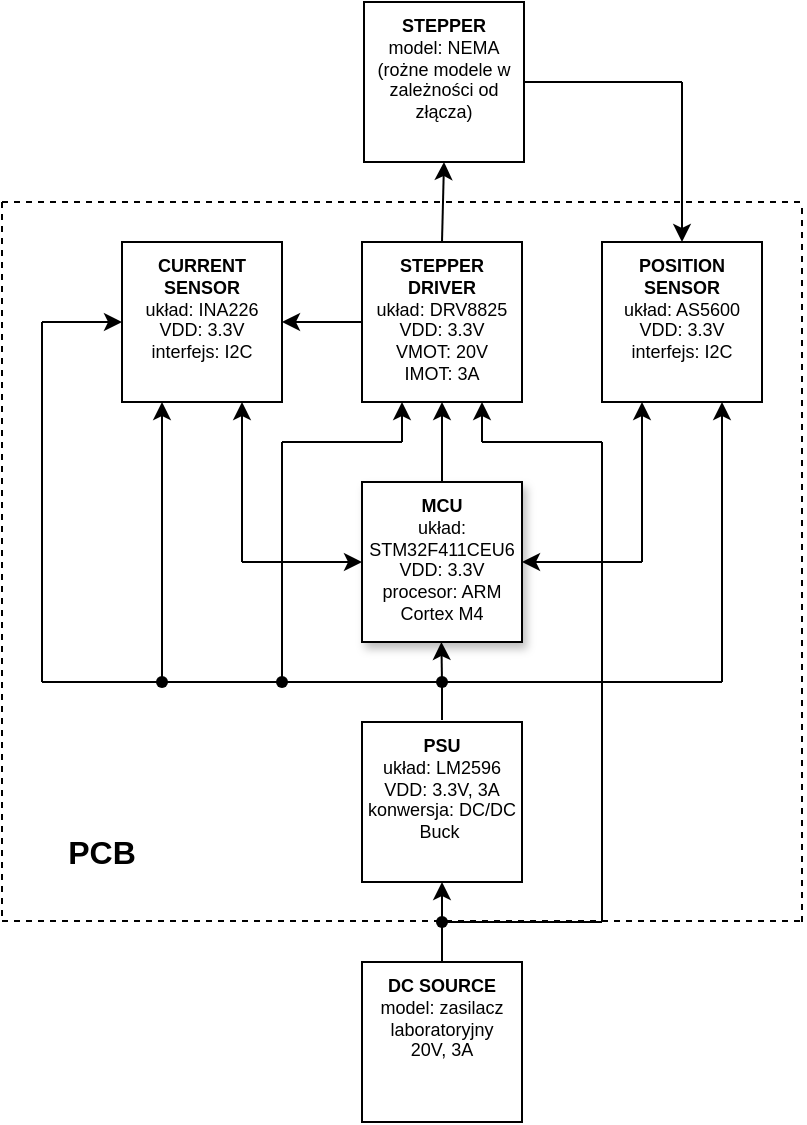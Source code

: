 <mxfile version="28.2.8">
  <diagram name="Page-1" id="fgdxnOUbTS7Dymz_XrVz">
    <mxGraphModel dx="1296" dy="723" grid="1" gridSize="10" guides="1" tooltips="1" connect="1" arrows="1" fold="1" page="1" pageScale="1" pageWidth="1169" pageHeight="827" math="0" shadow="0">
      <root>
        <mxCell id="0" />
        <mxCell id="1" parent="0" />
        <mxCell id="eZCBigL6QI-hlpWxIZAx-1" value="&lt;div&gt;&lt;b&gt;MCU&lt;/b&gt;&lt;/div&gt;&lt;div&gt;układ: STM32F411CEU6&lt;/div&gt;&lt;div&gt;VDD: 3.3V&lt;/div&gt;&lt;div&gt;procesor: ARM Cortex M4&lt;/div&gt;" style="rounded=0;whiteSpace=wrap;html=1;glass=0;shadow=1;fontSize=9;align=center;verticalAlign=top;" vertex="1" parent="1">
          <mxGeometry x="520" y="320" width="80" height="80" as="geometry" />
        </mxCell>
        <mxCell id="eZCBigL6QI-hlpWxIZAx-2" value="&lt;div&gt;&lt;b&gt;STEPPER DRIVER&lt;/b&gt;&lt;/div&gt;&lt;div&gt;układ: DRV8825&lt;/div&gt;&lt;div&gt;VDD: 3.3V&lt;/div&gt;&lt;div&gt;VMOT: 20V&lt;/div&gt;&lt;div&gt;IMOT: 3A&lt;/div&gt;" style="rounded=0;whiteSpace=wrap;html=1;fontSize=9;align=center;verticalAlign=top;" vertex="1" parent="1">
          <mxGeometry x="520" y="200" width="80" height="80" as="geometry" />
        </mxCell>
        <mxCell id="eZCBigL6QI-hlpWxIZAx-3" value="&lt;div&gt;&lt;b&gt;POSITION SENSOR&lt;/b&gt;&lt;/div&gt;&lt;div&gt;układ: AS5600&lt;/div&gt;&lt;div&gt;VDD: 3.3V&lt;/div&gt;&lt;div&gt;interfejs: I2C&lt;/div&gt;" style="rounded=0;whiteSpace=wrap;html=1;fontSize=9;align=center;verticalAlign=top;" vertex="1" parent="1">
          <mxGeometry x="640" y="200" width="80" height="80" as="geometry" />
        </mxCell>
        <mxCell id="eZCBigL6QI-hlpWxIZAx-4" value="&lt;div&gt;&lt;b&gt;PSU&lt;/b&gt;&lt;/div&gt;&lt;div&gt;układ: LM2596&lt;/div&gt;&lt;div&gt;VDD: 3.3V, 3A&lt;/div&gt;&lt;div&gt;konwersja: DC/DC Buck&amp;nbsp;&lt;/div&gt;&lt;div&gt;&lt;br&gt;&lt;/div&gt;" style="rounded=0;whiteSpace=wrap;html=1;fontSize=9;align=center;verticalAlign=top;" vertex="1" parent="1">
          <mxGeometry x="520" y="440" width="80" height="80" as="geometry" />
        </mxCell>
        <mxCell id="eZCBigL6QI-hlpWxIZAx-5" value="" style="endArrow=none;html=1;rounded=0;exitX=0.5;exitY=0;exitDx=0;exitDy=0;fontSize=9;align=center;verticalAlign=top;" edge="1" parent="1" source="eZCBigL6QI-hlpWxIZAx-4">
          <mxGeometry width="50" height="50" relative="1" as="geometry">
            <mxPoint x="630" y="400" as="sourcePoint" />
            <mxPoint x="560" y="440" as="targetPoint" />
          </mxGeometry>
        </mxCell>
        <mxCell id="eZCBigL6QI-hlpWxIZAx-6" value="" style="endArrow=none;html=1;rounded=0;fontSize=9;align=center;verticalAlign=top;" edge="1" parent="1">
          <mxGeometry width="50" height="50" relative="1" as="geometry">
            <mxPoint x="560" y="420" as="sourcePoint" />
            <mxPoint x="700" y="420" as="targetPoint" />
          </mxGeometry>
        </mxCell>
        <mxCell id="eZCBigL6QI-hlpWxIZAx-7" value="" style="endArrow=none;html=1;rounded=0;fontSize=9;align=center;verticalAlign=top;" edge="1" parent="1" source="eZCBigL6QI-hlpWxIZAx-32">
          <mxGeometry width="50" height="50" relative="1" as="geometry">
            <mxPoint x="560" y="440" as="sourcePoint" />
            <mxPoint x="400" y="420" as="targetPoint" />
          </mxGeometry>
        </mxCell>
        <mxCell id="eZCBigL6QI-hlpWxIZAx-8" value="" style="endArrow=classic;html=1;rounded=0;entryX=0.5;entryY=1;entryDx=0;entryDy=0;fontSize=9;align=center;verticalAlign=top;" edge="1" parent="1" source="eZCBigL6QI-hlpWxIZAx-38">
          <mxGeometry width="50" height="50" relative="1" as="geometry">
            <mxPoint x="559.71" y="440" as="sourcePoint" />
            <mxPoint x="559.71" y="400" as="targetPoint" />
          </mxGeometry>
        </mxCell>
        <mxCell id="eZCBigL6QI-hlpWxIZAx-9" value="&lt;div&gt;&lt;b&gt;CURRENT SENSOR&lt;/b&gt;&lt;/div&gt;&lt;div&gt;układ: INA226&lt;/div&gt;&lt;div&gt;VDD: 3.3V&lt;/div&gt;&lt;div&gt;interfejs: I2C&lt;/div&gt;" style="whiteSpace=wrap;html=1;aspect=fixed;fontSize=9;align=center;verticalAlign=top;" vertex="1" parent="1">
          <mxGeometry x="400" y="200" width="80" height="80" as="geometry" />
        </mxCell>
        <mxCell id="eZCBigL6QI-hlpWxIZAx-10" value="" style="endArrow=none;html=1;rounded=0;fontSize=9;align=center;verticalAlign=top;" edge="1" parent="1">
          <mxGeometry width="50" height="50" relative="1" as="geometry">
            <mxPoint x="360" y="420" as="sourcePoint" />
            <mxPoint x="400" y="420" as="targetPoint" />
          </mxGeometry>
        </mxCell>
        <mxCell id="eZCBigL6QI-hlpWxIZAx-11" value="" style="endArrow=none;html=1;rounded=0;fontSize=9;align=center;verticalAlign=top;" edge="1" parent="1">
          <mxGeometry width="50" height="50" relative="1" as="geometry">
            <mxPoint x="360" y="420" as="sourcePoint" />
            <mxPoint x="360" y="240" as="targetPoint" />
          </mxGeometry>
        </mxCell>
        <mxCell id="eZCBigL6QI-hlpWxIZAx-12" value="" style="endArrow=classic;html=1;rounded=0;entryX=0;entryY=0.5;entryDx=0;entryDy=0;fontSize=9;align=center;verticalAlign=top;" edge="1" parent="1" target="eZCBigL6QI-hlpWxIZAx-9">
          <mxGeometry width="50" height="50" relative="1" as="geometry">
            <mxPoint x="360" y="240" as="sourcePoint" />
            <mxPoint x="330" y="190" as="targetPoint" />
          </mxGeometry>
        </mxCell>
        <mxCell id="eZCBigL6QI-hlpWxIZAx-13" value="&lt;div&gt;&lt;b&gt;STEPPER&lt;/b&gt;&lt;/div&gt;&lt;div&gt;model: NEMA (rożne modele w zależności od złącza)&lt;/div&gt;" style="rounded=0;whiteSpace=wrap;html=1;fontSize=9;align=center;verticalAlign=top;" vertex="1" parent="1">
          <mxGeometry x="521" y="80" width="80" height="80" as="geometry" />
        </mxCell>
        <mxCell id="eZCBigL6QI-hlpWxIZAx-14" value="&lt;div&gt;&lt;b&gt;DC SOURCE&lt;/b&gt;&lt;/div&gt;&lt;div&gt;model: zasilacz laboratoryjny&lt;/div&gt;&lt;div&gt;20V, 3A&lt;/div&gt;" style="rounded=0;whiteSpace=wrap;html=1;fontSize=9;align=center;verticalAlign=top;" vertex="1" parent="1">
          <mxGeometry x="520" y="560" width="80" height="80" as="geometry" />
        </mxCell>
        <mxCell id="eZCBigL6QI-hlpWxIZAx-15" value="" style="endArrow=classic;html=1;rounded=0;entryX=0.5;entryY=1;entryDx=0;entryDy=0;fontSize=9;align=center;verticalAlign=top;" edge="1" parent="1" target="eZCBigL6QI-hlpWxIZAx-4">
          <mxGeometry width="50" height="50" relative="1" as="geometry">
            <mxPoint x="560" y="540" as="sourcePoint" />
            <mxPoint x="590" y="540" as="targetPoint" />
          </mxGeometry>
        </mxCell>
        <mxCell id="eZCBigL6QI-hlpWxIZAx-16" value="" style="endArrow=none;html=1;rounded=0;fontSize=9;align=center;verticalAlign=top;" edge="1" parent="1">
          <mxGeometry width="50" height="50" relative="1" as="geometry">
            <mxPoint x="560" y="540" as="sourcePoint" />
            <mxPoint x="640" y="540" as="targetPoint" />
          </mxGeometry>
        </mxCell>
        <mxCell id="eZCBigL6QI-hlpWxIZAx-17" value="" style="endArrow=classic;html=1;rounded=0;entryX=0.75;entryY=1;entryDx=0;entryDy=0;fontSize=9;align=center;verticalAlign=top;" edge="1" parent="1" target="eZCBigL6QI-hlpWxIZAx-3">
          <mxGeometry width="50" height="50" relative="1" as="geometry">
            <mxPoint x="700" y="420" as="sourcePoint" />
            <mxPoint x="690.0" y="280" as="targetPoint" />
            <Array as="points">
              <mxPoint x="700" y="310" />
            </Array>
          </mxGeometry>
        </mxCell>
        <mxCell id="eZCBigL6QI-hlpWxIZAx-18" value="" style="endArrow=none;html=1;rounded=0;fontSize=9;align=center;verticalAlign=top;" edge="1" parent="1">
          <mxGeometry width="50" height="50" relative="1" as="geometry">
            <mxPoint x="640" y="430" as="sourcePoint" />
            <mxPoint x="640" y="300" as="targetPoint" />
          </mxGeometry>
        </mxCell>
        <mxCell id="eZCBigL6QI-hlpWxIZAx-19" value="" style="endArrow=none;html=1;rounded=0;fontSize=9;align=center;verticalAlign=top;" edge="1" parent="1">
          <mxGeometry width="50" height="50" relative="1" as="geometry">
            <mxPoint x="580" y="300" as="sourcePoint" />
            <mxPoint x="640" y="300" as="targetPoint" />
          </mxGeometry>
        </mxCell>
        <mxCell id="eZCBigL6QI-hlpWxIZAx-20" value="" style="endArrow=classic;html=1;rounded=0;entryX=0.5;entryY=1;entryDx=0;entryDy=0;exitX=0.25;exitY=0;exitDx=0;exitDy=0;fontSize=9;align=center;verticalAlign=top;" edge="1" parent="1" source="eZCBigL6QI-hlpWxIZAx-1" target="eZCBigL6QI-hlpWxIZAx-2">
          <mxGeometry width="50" height="50" relative="1" as="geometry">
            <mxPoint x="580" y="380" as="sourcePoint" />
            <mxPoint x="630" y="330" as="targetPoint" />
            <Array as="points">
              <mxPoint x="560" y="320" />
            </Array>
          </mxGeometry>
        </mxCell>
        <mxCell id="eZCBigL6QI-hlpWxIZAx-21" value="" style="endArrow=classic;html=1;rounded=0;entryX=1;entryY=0.5;entryDx=0;entryDy=0;exitX=0;exitY=0.5;exitDx=0;exitDy=0;fontSize=9;align=center;verticalAlign=top;" edge="1" parent="1" source="eZCBigL6QI-hlpWxIZAx-2" target="eZCBigL6QI-hlpWxIZAx-9">
          <mxGeometry width="50" height="50" relative="1" as="geometry">
            <mxPoint x="580" y="370" as="sourcePoint" />
            <mxPoint x="630" y="320" as="targetPoint" />
          </mxGeometry>
        </mxCell>
        <mxCell id="eZCBigL6QI-hlpWxIZAx-22" value="" style="endArrow=classic;html=1;rounded=0;entryX=0.75;entryY=1;entryDx=0;entryDy=0;fontSize=9;align=center;verticalAlign=top;" edge="1" parent="1" target="eZCBigL6QI-hlpWxIZAx-2">
          <mxGeometry width="50" height="50" relative="1" as="geometry">
            <mxPoint x="580" y="300" as="sourcePoint" />
            <mxPoint x="630" y="280" as="targetPoint" />
          </mxGeometry>
        </mxCell>
        <mxCell id="eZCBigL6QI-hlpWxIZAx-23" value="" style="endArrow=none;html=1;rounded=0;exitX=1;exitY=0.5;exitDx=0;exitDy=0;fontSize=9;align=center;verticalAlign=top;" edge="1" parent="1" source="eZCBigL6QI-hlpWxIZAx-13">
          <mxGeometry width="50" height="50" relative="1" as="geometry">
            <mxPoint x="580" y="260" as="sourcePoint" />
            <mxPoint x="680" y="120" as="targetPoint" />
          </mxGeometry>
        </mxCell>
        <mxCell id="eZCBigL6QI-hlpWxIZAx-24" value="" style="endArrow=classic;html=1;rounded=0;entryX=0.5;entryY=0;entryDx=0;entryDy=0;fontSize=9;align=center;verticalAlign=top;" edge="1" parent="1" target="eZCBigL6QI-hlpWxIZAx-3">
          <mxGeometry width="50" height="50" relative="1" as="geometry">
            <mxPoint x="680" y="120" as="sourcePoint" />
            <mxPoint x="630" y="210" as="targetPoint" />
          </mxGeometry>
        </mxCell>
        <mxCell id="eZCBigL6QI-hlpWxIZAx-25" value="" style="endArrow=classic;html=1;rounded=0;entryX=0.25;entryY=1;entryDx=0;entryDy=0;fontSize=9;align=center;verticalAlign=top;" edge="1" parent="1" target="eZCBigL6QI-hlpWxIZAx-2">
          <mxGeometry width="50" height="50" relative="1" as="geometry">
            <mxPoint x="540" y="300" as="sourcePoint" />
            <mxPoint x="630" y="330" as="targetPoint" />
          </mxGeometry>
        </mxCell>
        <mxCell id="eZCBigL6QI-hlpWxIZAx-26" value="" style="endArrow=none;html=1;rounded=0;fontSize=9;align=center;verticalAlign=top;" edge="1" parent="1">
          <mxGeometry width="50" height="50" relative="1" as="geometry">
            <mxPoint x="640" y="540" as="sourcePoint" />
            <mxPoint x="640" y="430" as="targetPoint" />
          </mxGeometry>
        </mxCell>
        <mxCell id="eZCBigL6QI-hlpWxIZAx-27" value="" style="endArrow=none;html=1;rounded=0;fontSize=9;align=center;verticalAlign=top;" edge="1" parent="1">
          <mxGeometry width="50" height="50" relative="1" as="geometry">
            <mxPoint x="480" y="300" as="sourcePoint" />
            <mxPoint x="540" y="300" as="targetPoint" />
          </mxGeometry>
        </mxCell>
        <mxCell id="eZCBigL6QI-hlpWxIZAx-28" value="" style="endArrow=none;html=1;rounded=0;fontSize=9;align=center;verticalAlign=top;" edge="1" parent="1" source="eZCBigL6QI-hlpWxIZAx-40">
          <mxGeometry width="50" height="50" relative="1" as="geometry">
            <mxPoint x="480" y="440" as="sourcePoint" />
            <mxPoint x="480" y="300" as="targetPoint" />
          </mxGeometry>
        </mxCell>
        <mxCell id="eZCBigL6QI-hlpWxIZAx-29" value="" style="endArrow=none;html=1;rounded=0;fontSize=9;align=center;verticalAlign=top;" edge="1" parent="1" source="eZCBigL6QI-hlpWxIZAx-38" target="eZCBigL6QI-hlpWxIZAx-40">
          <mxGeometry width="50" height="50" relative="1" as="geometry">
            <mxPoint x="560" y="440" as="sourcePoint" />
            <mxPoint x="400" y="440" as="targetPoint" />
          </mxGeometry>
        </mxCell>
        <mxCell id="eZCBigL6QI-hlpWxIZAx-30" value="" style="endArrow=classic;html=1;rounded=0;entryX=0.25;entryY=1;entryDx=0;entryDy=0;exitX=0.502;exitY=0.362;exitDx=0;exitDy=0;exitPerimeter=0;fontSize=9;align=center;verticalAlign=top;" edge="1" parent="1" source="eZCBigL6QI-hlpWxIZAx-32" target="eZCBigL6QI-hlpWxIZAx-9">
          <mxGeometry width="50" height="50" relative="1" as="geometry">
            <mxPoint x="420" y="440" as="sourcePoint" />
            <mxPoint x="580" y="340" as="targetPoint" />
          </mxGeometry>
        </mxCell>
        <mxCell id="eZCBigL6QI-hlpWxIZAx-31" value="" style="endArrow=none;html=1;rounded=0;fontSize=9;align=center;verticalAlign=top;" edge="1" parent="1" source="eZCBigL6QI-hlpWxIZAx-40" target="eZCBigL6QI-hlpWxIZAx-32">
          <mxGeometry width="50" height="50" relative="1" as="geometry">
            <mxPoint x="480" y="440" as="sourcePoint" />
            <mxPoint x="400" y="440" as="targetPoint" />
          </mxGeometry>
        </mxCell>
        <mxCell id="eZCBigL6QI-hlpWxIZAx-32" value="" style="shape=waypoint;sketch=0;size=6;pointerEvents=1;points=[];fillColor=none;resizable=0;rotatable=0;perimeter=centerPerimeter;snapToPoint=1;fontSize=9;align=center;verticalAlign=top;" vertex="1" parent="1">
          <mxGeometry x="410" y="410" width="20" height="20" as="geometry" />
        </mxCell>
        <mxCell id="eZCBigL6QI-hlpWxIZAx-33" value="" style="endArrow=classic;html=1;rounded=0;entryX=0.75;entryY=1;entryDx=0;entryDy=0;fontSize=9;align=center;verticalAlign=top;" edge="1" parent="1" target="eZCBigL6QI-hlpWxIZAx-9">
          <mxGeometry width="50" height="50" relative="1" as="geometry">
            <mxPoint x="460" y="360" as="sourcePoint" />
            <mxPoint x="580" y="340" as="targetPoint" />
          </mxGeometry>
        </mxCell>
        <mxCell id="eZCBigL6QI-hlpWxIZAx-34" value="" style="endArrow=classic;html=1;rounded=0;entryX=0.75;entryY=1;entryDx=0;entryDy=0;fontSize=9;align=center;verticalAlign=top;" edge="1" parent="1">
          <mxGeometry width="50" height="50" relative="1" as="geometry">
            <mxPoint x="660" y="360" as="sourcePoint" />
            <mxPoint x="660" y="280" as="targetPoint" />
          </mxGeometry>
        </mxCell>
        <mxCell id="eZCBigL6QI-hlpWxIZAx-35" value="" style="endArrow=classic;html=1;rounded=0;entryX=0;entryY=0.5;entryDx=0;entryDy=0;fontSize=9;align=center;verticalAlign=top;" edge="1" parent="1" target="eZCBigL6QI-hlpWxIZAx-1">
          <mxGeometry width="50" height="50" relative="1" as="geometry">
            <mxPoint x="460" y="360" as="sourcePoint" />
            <mxPoint x="580" y="340" as="targetPoint" />
          </mxGeometry>
        </mxCell>
        <mxCell id="eZCBigL6QI-hlpWxIZAx-36" value="" style="endArrow=classic;html=1;rounded=0;entryX=1;entryY=0.5;entryDx=0;entryDy=0;fontSize=9;align=center;verticalAlign=top;" edge="1" parent="1" target="eZCBigL6QI-hlpWxIZAx-1">
          <mxGeometry width="50" height="50" relative="1" as="geometry">
            <mxPoint x="660" y="360" as="sourcePoint" />
            <mxPoint x="580" y="340" as="targetPoint" />
            <Array as="points">
              <mxPoint x="600" y="360" />
            </Array>
          </mxGeometry>
        </mxCell>
        <mxCell id="eZCBigL6QI-hlpWxIZAx-37" value="" style="endArrow=classic;html=1;rounded=0;entryX=0.5;entryY=1;entryDx=0;entryDy=0;exitX=0.5;exitY=0;exitDx=0;exitDy=0;fontSize=9;align=center;verticalAlign=top;" edge="1" parent="1" source="eZCBigL6QI-hlpWxIZAx-2" target="eZCBigL6QI-hlpWxIZAx-13">
          <mxGeometry width="50" height="50" relative="1" as="geometry">
            <mxPoint x="500" y="240" as="sourcePoint" />
            <mxPoint x="550" y="190" as="targetPoint" />
          </mxGeometry>
        </mxCell>
        <mxCell id="eZCBigL6QI-hlpWxIZAx-38" value="" style="shape=waypoint;sketch=0;size=6;pointerEvents=1;points=[];fillColor=none;resizable=0;rotatable=0;perimeter=centerPerimeter;snapToPoint=1;fontSize=9;align=center;verticalAlign=top;" vertex="1" parent="1">
          <mxGeometry x="550" y="410" width="20" height="20" as="geometry" />
        </mxCell>
        <mxCell id="eZCBigL6QI-hlpWxIZAx-39" value="" style="endArrow=none;html=1;rounded=0;fontSize=9;align=center;verticalAlign=top;" edge="1" parent="1" target="eZCBigL6QI-hlpWxIZAx-40">
          <mxGeometry width="50" height="50" relative="1" as="geometry">
            <mxPoint x="480" y="420" as="sourcePoint" />
            <mxPoint x="480" y="300" as="targetPoint" />
          </mxGeometry>
        </mxCell>
        <mxCell id="eZCBigL6QI-hlpWxIZAx-40" value="" style="shape=waypoint;sketch=0;size=6;pointerEvents=1;points=[];fillColor=none;resizable=0;rotatable=0;perimeter=centerPerimeter;snapToPoint=1;fontSize=9;align=center;verticalAlign=top;" vertex="1" parent="1">
          <mxGeometry x="470" y="410" width="20" height="20" as="geometry" />
        </mxCell>
        <mxCell id="eZCBigL6QI-hlpWxIZAx-41" value="" style="endArrow=none;html=1;rounded=0;exitX=0.5;exitY=-0.013;exitDx=0;exitDy=0;exitPerimeter=0;fontSize=9;align=center;verticalAlign=top;" edge="1" parent="1" source="eZCBigL6QI-hlpWxIZAx-4" target="eZCBigL6QI-hlpWxIZAx-38">
          <mxGeometry width="50" height="50" relative="1" as="geometry">
            <mxPoint x="540" y="450" as="sourcePoint" />
            <mxPoint x="590" y="400" as="targetPoint" />
          </mxGeometry>
        </mxCell>
        <mxCell id="eZCBigL6QI-hlpWxIZAx-42" value="" style="endArrow=none;html=1;rounded=0;exitDx=0;exitDy=0;fontSize=9;align=center;verticalAlign=top;" edge="1" parent="1" source="eZCBigL6QI-hlpWxIZAx-44">
          <mxGeometry width="50" height="50" relative="1" as="geometry">
            <mxPoint x="580" y="550" as="sourcePoint" />
            <mxPoint x="560" y="540" as="targetPoint" />
          </mxGeometry>
        </mxCell>
        <mxCell id="eZCBigL6QI-hlpWxIZAx-43" value="" style="endArrow=none;html=1;rounded=0;exitX=0.5;exitY=0;exitDx=0;exitDy=0;fontSize=9;align=center;verticalAlign=top;" edge="1" parent="1" source="eZCBigL6QI-hlpWxIZAx-14" target="eZCBigL6QI-hlpWxIZAx-44">
          <mxGeometry width="50" height="50" relative="1" as="geometry">
            <mxPoint x="560" y="560" as="sourcePoint" />
            <mxPoint x="560" y="540" as="targetPoint" />
          </mxGeometry>
        </mxCell>
        <mxCell id="eZCBigL6QI-hlpWxIZAx-44" value="" style="shape=waypoint;sketch=0;size=6;pointerEvents=1;points=[];fillColor=none;resizable=0;rotatable=0;perimeter=centerPerimeter;snapToPoint=1;fontSize=9;align=center;verticalAlign=top;" vertex="1" parent="1">
          <mxGeometry x="550" y="530" width="20" height="20" as="geometry" />
        </mxCell>
        <mxCell id="eZCBigL6QI-hlpWxIZAx-45" value="" style="endArrow=none;dashed=1;html=1;rounded=0;" edge="1" parent="1">
          <mxGeometry width="50" height="50" relative="1" as="geometry">
            <mxPoint x="340" y="180" as="sourcePoint" />
            <mxPoint x="340" y="540" as="targetPoint" />
          </mxGeometry>
        </mxCell>
        <mxCell id="eZCBigL6QI-hlpWxIZAx-46" value="" style="endArrow=none;dashed=1;html=1;rounded=0;" edge="1" parent="1">
          <mxGeometry width="50" height="50" relative="1" as="geometry">
            <mxPoint x="340" y="539.55" as="sourcePoint" />
            <mxPoint x="740" y="539.55" as="targetPoint" />
          </mxGeometry>
        </mxCell>
        <mxCell id="eZCBigL6QI-hlpWxIZAx-47" value="" style="endArrow=none;dashed=1;html=1;rounded=0;" edge="1" parent="1">
          <mxGeometry width="50" height="50" relative="1" as="geometry">
            <mxPoint x="740" y="540" as="sourcePoint" />
            <mxPoint x="740" y="180" as="targetPoint" />
          </mxGeometry>
        </mxCell>
        <mxCell id="eZCBigL6QI-hlpWxIZAx-48" value="" style="endArrow=none;dashed=1;html=1;rounded=0;" edge="1" parent="1">
          <mxGeometry width="50" height="50" relative="1" as="geometry">
            <mxPoint x="340" y="180" as="sourcePoint" />
            <mxPoint x="740" y="180" as="targetPoint" />
          </mxGeometry>
        </mxCell>
        <mxCell id="eZCBigL6QI-hlpWxIZAx-49" value="&lt;font style=&quot;font-size: 16px;&quot;&gt;&lt;b&gt;PCB&lt;/b&gt;&lt;/font&gt;" style="text;html=1;whiteSpace=wrap;strokeColor=none;fillColor=none;align=center;verticalAlign=middle;rounded=0;" vertex="1" parent="1">
          <mxGeometry x="360" y="490" width="60" height="30" as="geometry" />
        </mxCell>
      </root>
    </mxGraphModel>
  </diagram>
</mxfile>
